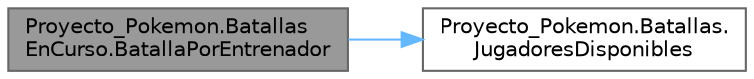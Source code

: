digraph "Proyecto_Pokemon.BatallasEnCurso.BatallaPorEntrenador"
{
 // INTERACTIVE_SVG=YES
 // LATEX_PDF_SIZE
  bgcolor="transparent";
  edge [fontname=Helvetica,fontsize=10,labelfontname=Helvetica,labelfontsize=10];
  node [fontname=Helvetica,fontsize=10,shape=box,height=0.2,width=0.4];
  rankdir="LR";
  Node1 [id="Node000001",label="Proyecto_Pokemon.Batallas\lEnCurso.BatallaPorEntrenador",height=0.2,width=0.4,color="gray40", fillcolor="grey60", style="filled", fontcolor="black",tooltip="Devolver batalla que contiene entrenador."];
  Node1 -> Node2 [id="edge1_Node000001_Node000002",color="steelblue1",style="solid",tooltip=" "];
  Node2 [id="Node000002",label="Proyecto_Pokemon.Batallas.\lJugadoresDisponibles",height=0.2,width=0.4,color="grey40", fillcolor="white", style="filled",URL="$classProyecto__Pokemon_1_1Batallas.html#af7f192bf1da0b84f05453b0145cd5279",tooltip="Devuelve lista de entrenadores disponibles."];
}
